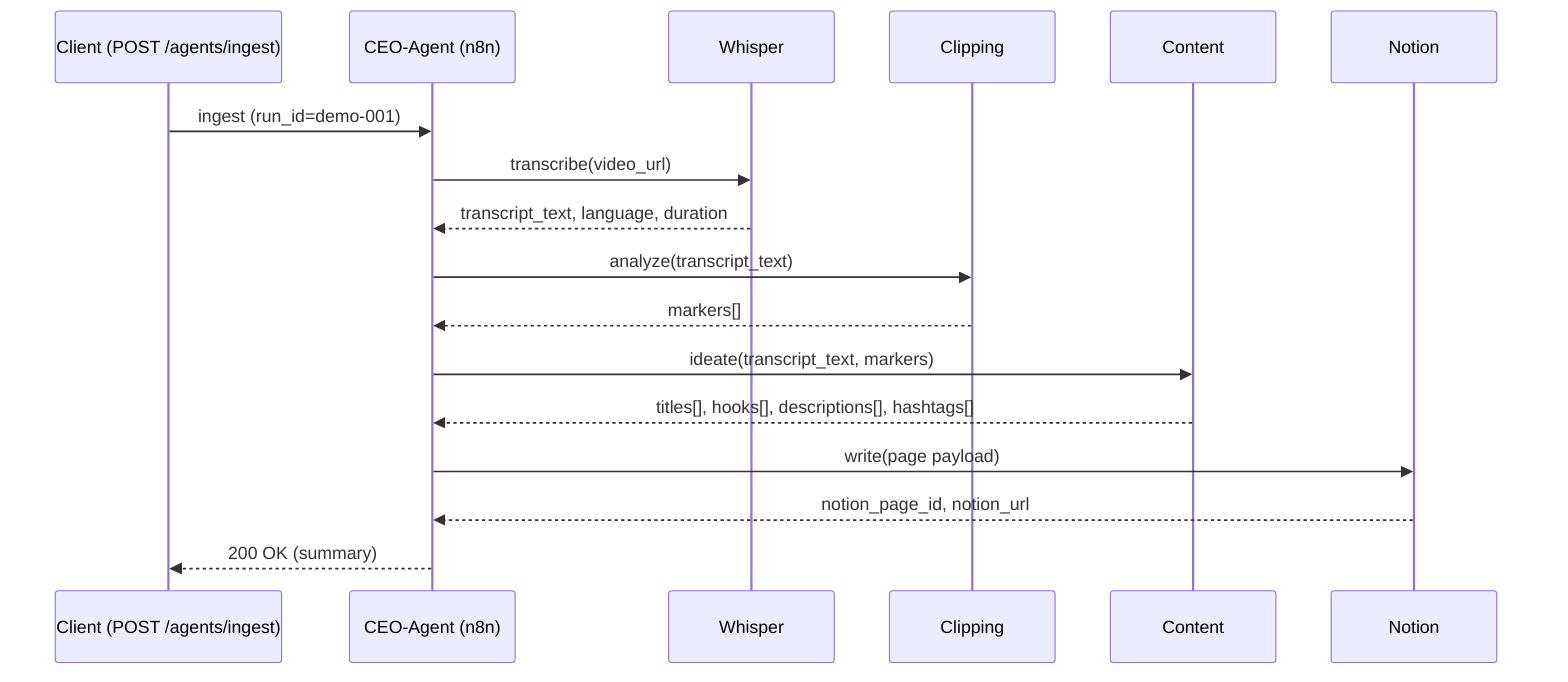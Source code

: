 sequenceDiagram
  participant Client as Client (POST /agents/ingest)
  participant CEO as CEO-Agent (n8n)
  participant WH as Whisper
  participant CL as Clipping
  participant CG as Content
  participant NO as Notion

  Client->>CEO: ingest (run_id=demo-001)
  CEO->>WH: transcribe(video_url)
  WH-->>CEO: transcript_text, language, duration
  CEO->>CL: analyze(transcript_text)
  CL-->>CEO: markers[]
  CEO->>CG: ideate(transcript_text, markers)
  CG-->>CEO: titles[], hooks[], descriptions[], hashtags[]
  CEO->>NO: write(page payload)
  NO-->>CEO: notion_page_id, notion_url
  CEO-->>Client: 200 OK (summary)